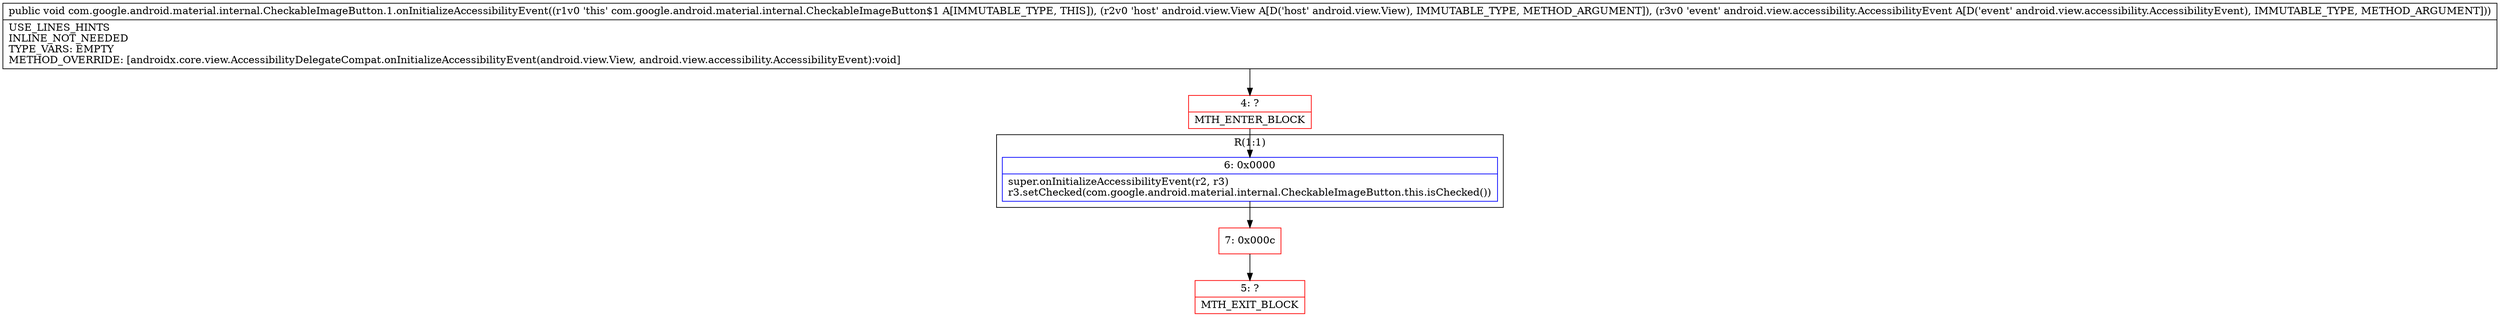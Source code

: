 digraph "CFG forcom.google.android.material.internal.CheckableImageButton.1.onInitializeAccessibilityEvent(Landroid\/view\/View;Landroid\/view\/accessibility\/AccessibilityEvent;)V" {
subgraph cluster_Region_835411452 {
label = "R(1:1)";
node [shape=record,color=blue];
Node_6 [shape=record,label="{6\:\ 0x0000|super.onInitializeAccessibilityEvent(r2, r3)\lr3.setChecked(com.google.android.material.internal.CheckableImageButton.this.isChecked())\l}"];
}
Node_4 [shape=record,color=red,label="{4\:\ ?|MTH_ENTER_BLOCK\l}"];
Node_7 [shape=record,color=red,label="{7\:\ 0x000c}"];
Node_5 [shape=record,color=red,label="{5\:\ ?|MTH_EXIT_BLOCK\l}"];
MethodNode[shape=record,label="{public void com.google.android.material.internal.CheckableImageButton.1.onInitializeAccessibilityEvent((r1v0 'this' com.google.android.material.internal.CheckableImageButton$1 A[IMMUTABLE_TYPE, THIS]), (r2v0 'host' android.view.View A[D('host' android.view.View), IMMUTABLE_TYPE, METHOD_ARGUMENT]), (r3v0 'event' android.view.accessibility.AccessibilityEvent A[D('event' android.view.accessibility.AccessibilityEvent), IMMUTABLE_TYPE, METHOD_ARGUMENT]))  | USE_LINES_HINTS\lINLINE_NOT_NEEDED\lTYPE_VARS: EMPTY\lMETHOD_OVERRIDE: [androidx.core.view.AccessibilityDelegateCompat.onInitializeAccessibilityEvent(android.view.View, android.view.accessibility.AccessibilityEvent):void]\l}"];
MethodNode -> Node_4;Node_6 -> Node_7;
Node_4 -> Node_6;
Node_7 -> Node_5;
}


